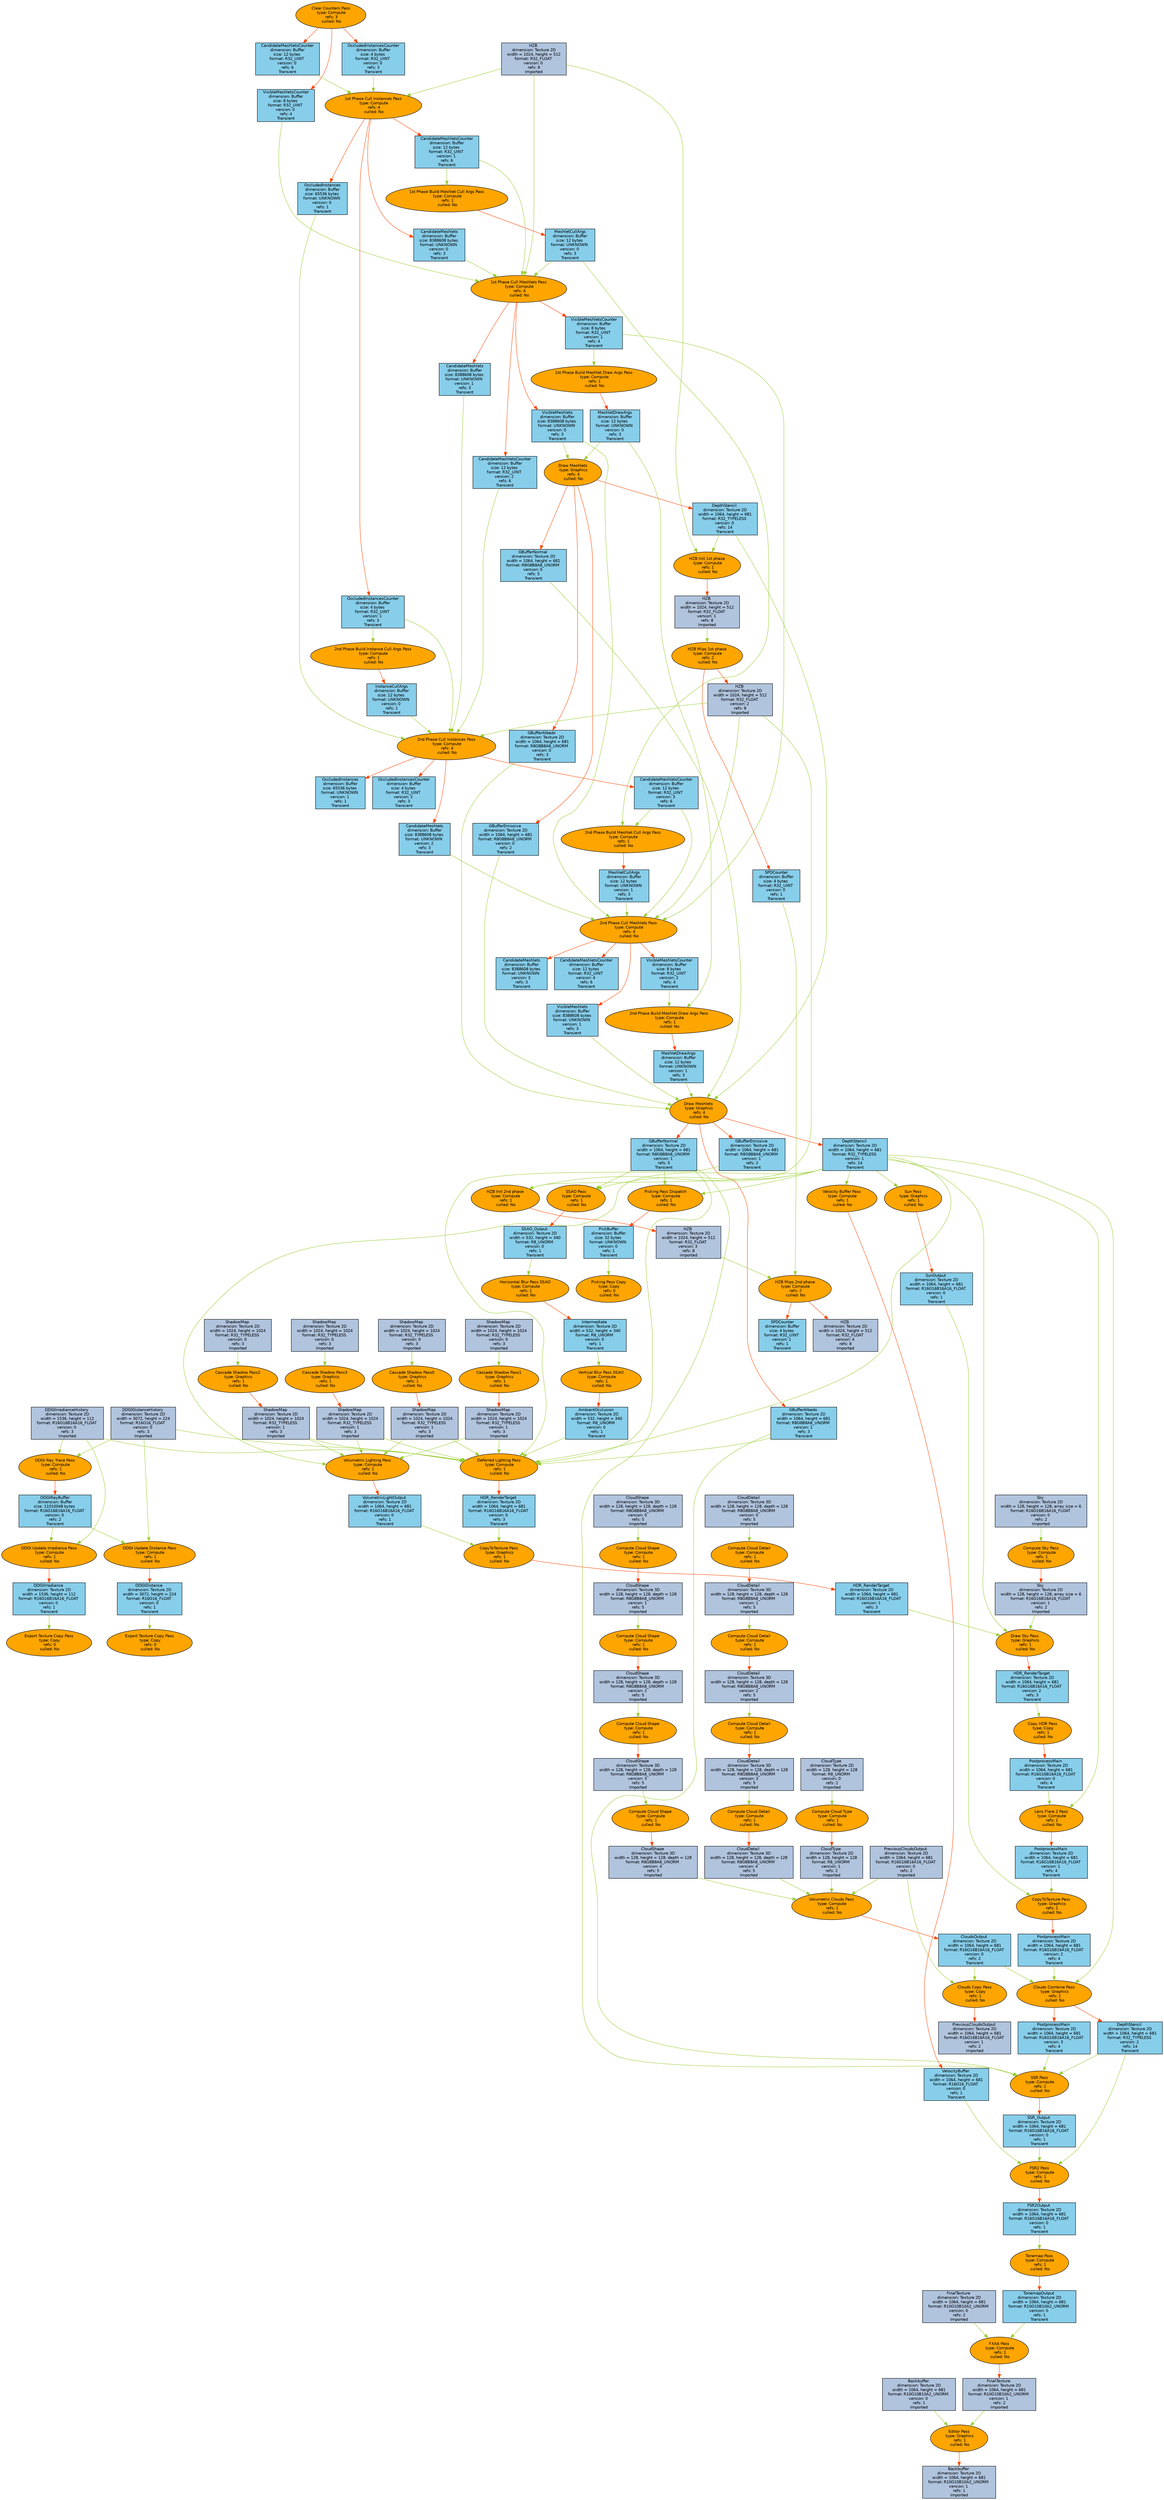 digraph RenderGraph{ 
graph [style=invis, rankdir="TB", ordering=out, splines=spline]
node [shape=record, fontname="helvetica", fontsize=10, margin="0.2,0.03"]

P0 [shape="ellipse", style="rounded,filled",fillcolor=orange, label=<Compute Sky Pass<br/> type: Compute<br/> refs: 1<br/> culled: No>] 
T1_0 [shape="box", style="filled",fillcolor=lightsteelblue, label=<Sky <br/>dimension: Texture 2D<br/>width = 128, height = 128, array size = 6<br/>format: R16G16B16A16_FLOAT <br/>version: 0 <br/>refs: 2<br/>Imported>] 
T1_1 [shape="box", style="filled",fillcolor=lightsteelblue, label=<Sky <br/>dimension: Texture 2D<br/>width = 128, height = 128, array size = 6<br/>format: R16G16B16A16_FLOAT <br/>version: 1 <br/>refs: 2<br/>Imported>] 
P1 [shape="ellipse", style="rounded,filled",fillcolor=orange, label=<Clear Counters Pass<br/> type: Compute<br/> refs: 3<br/> culled: No>] 
B0_0 [shape="box", style="filled",fillcolor=skyblue, label=<CandidateMeshletsCounter<br/>dimension: Buffer<br/>size: 12 bytes <br/>format: R32_UINT <br/>version: 0 <br/>refs: 6<br/>Transient>] 
B1_0 [shape="box", style="filled",fillcolor=skyblue, label=<VisibleMeshletsCounter<br/>dimension: Buffer<br/>size: 8 bytes <br/>format: R32_UINT <br/>version: 0 <br/>refs: 4<br/>Transient>] 
B2_0 [shape="box", style="filled",fillcolor=skyblue, label=<OccludedInstancesCounter<br/>dimension: Buffer<br/>size: 4 bytes <br/>format: R32_UINT <br/>version: 0 <br/>refs: 3<br/>Transient>] 
P17 [shape="ellipse", style="rounded,filled",fillcolor=orange, label=<DDGI Ray Trace Pass<br/> type: Compute<br/> refs: 1<br/> culled: No>] 
T7_0 [shape="box", style="filled",fillcolor=lightsteelblue, label=<DDGIIrradianceHistory <br/>dimension: Texture 2D<br/>width = 1536, height = 112<br/>format: R16G16B16A16_FLOAT <br/>version: 0 <br/>refs: 3<br/>Imported>] 
T8_0 [shape="box", style="filled",fillcolor=lightsteelblue, label=<DDGIDistanceHistory <br/>dimension: Texture 2D<br/>width = 3072, height = 224<br/>format: R16G16_FLOAT <br/>version: 0 <br/>refs: 3<br/>Imported>] 
B10_0 [shape="box", style="filled",fillcolor=skyblue, label=<DDGIRayBuffer<br/>dimension: Buffer<br/>size: 11010048 bytes <br/>format: R16G16B16A16_FLOAT <br/>version: 0 <br/>refs: 2<br/>Transient>] 
P25 [shape="ellipse", style="rounded,filled",fillcolor=orange, label=<Cascade Shadow Pass0<br/> type: Graphics<br/> refs: 1<br/> culled: No>] 
T14_0 [shape="box", style="filled",fillcolor=lightsteelblue, label=<ShadowMap <br/>dimension: Texture 2D<br/>width = 1024, height = 1024<br/>format: R32_TYPELESS <br/>version: 0 <br/>refs: 3<br/>Imported>] 
T14_1 [shape="box", style="filled",fillcolor=lightsteelblue, label=<ShadowMap <br/>dimension: Texture 2D<br/>width = 1024, height = 1024<br/>format: R32_TYPELESS <br/>version: 1 <br/>refs: 3<br/>Imported>] 
P26 [shape="ellipse", style="rounded,filled",fillcolor=orange, label=<Cascade Shadow Pass1<br/> type: Graphics<br/> refs: 1<br/> culled: No>] 
T15_0 [shape="box", style="filled",fillcolor=lightsteelblue, label=<ShadowMap <br/>dimension: Texture 2D<br/>width = 1024, height = 1024<br/>format: R32_TYPELESS <br/>version: 0 <br/>refs: 3<br/>Imported>] 
T15_1 [shape="box", style="filled",fillcolor=lightsteelblue, label=<ShadowMap <br/>dimension: Texture 2D<br/>width = 1024, height = 1024<br/>format: R32_TYPELESS <br/>version: 1 <br/>refs: 3<br/>Imported>] 
P27 [shape="ellipse", style="rounded,filled",fillcolor=orange, label=<Cascade Shadow Pass2<br/> type: Graphics<br/> refs: 1<br/> culled: No>] 
T16_0 [shape="box", style="filled",fillcolor=lightsteelblue, label=<ShadowMap <br/>dimension: Texture 2D<br/>width = 1024, height = 1024<br/>format: R32_TYPELESS <br/>version: 0 <br/>refs: 3<br/>Imported>] 
T16_1 [shape="box", style="filled",fillcolor=lightsteelblue, label=<ShadowMap <br/>dimension: Texture 2D<br/>width = 1024, height = 1024<br/>format: R32_TYPELESS <br/>version: 1 <br/>refs: 3<br/>Imported>] 
P28 [shape="ellipse", style="rounded,filled",fillcolor=orange, label=<Cascade Shadow Pass3<br/> type: Graphics<br/> refs: 1<br/> culled: No>] 
T17_0 [shape="box", style="filled",fillcolor=lightsteelblue, label=<ShadowMap <br/>dimension: Texture 2D<br/>width = 1024, height = 1024<br/>format: R32_TYPELESS <br/>version: 0 <br/>refs: 3<br/>Imported>] 
T17_1 [shape="box", style="filled",fillcolor=lightsteelblue, label=<ShadowMap <br/>dimension: Texture 2D<br/>width = 1024, height = 1024<br/>format: R32_TYPELESS <br/>version: 1 <br/>refs: 3<br/>Imported>] 
P40 [shape="ellipse", style="rounded,filled",fillcolor=orange, label=<Compute Cloud Shape<br/> type: Compute<br/> refs: 1<br/> culled: No>] 
T24_0 [shape="box", style="filled",fillcolor=lightsteelblue, label=<CloudShape <br/>dimension: Texture 3D<br/>width = 128, height = 128, depth = 128<br/>format: R8G8B8A8_UNORM <br/>version: 0 <br/>refs: 5<br/>Imported>] 
T24_1 [shape="box", style="filled",fillcolor=lightsteelblue, label=<CloudShape <br/>dimension: Texture 3D<br/>width = 128, height = 128, depth = 128<br/>format: R8G8B8A8_UNORM <br/>version: 1 <br/>refs: 5<br/>Imported>] 
P44 [shape="ellipse", style="rounded,filled",fillcolor=orange, label=<Compute Cloud Detail<br/> type: Compute<br/> refs: 1<br/> culled: No>] 
T25_0 [shape="box", style="filled",fillcolor=lightsteelblue, label=<CloudDetail <br/>dimension: Texture 3D<br/>width = 128, height = 128, depth = 128<br/>format: R8G8B8A8_UNORM <br/>version: 0 <br/>refs: 5<br/>Imported>] 
T25_1 [shape="box", style="filled",fillcolor=lightsteelblue, label=<CloudDetail <br/>dimension: Texture 3D<br/>width = 128, height = 128, depth = 128<br/>format: R8G8B8A8_UNORM <br/>version: 1 <br/>refs: 5<br/>Imported>] 
P48 [shape="ellipse", style="rounded,filled",fillcolor=orange, label=<Compute Cloud Type<br/> type: Compute<br/> refs: 1<br/> culled: No>] 
T26_0 [shape="box", style="filled",fillcolor=lightsteelblue, label=<CloudType <br/>dimension: Texture 2D<br/>width = 128, height = 128<br/>format: R8_UNORM <br/>version: 0 <br/>refs: 2<br/>Imported>] 
T26_1 [shape="box", style="filled",fillcolor=lightsteelblue, label=<CloudType <br/>dimension: Texture 2D<br/>width = 128, height = 128<br/>format: R8_UNORM <br/>version: 1 <br/>refs: 2<br/>Imported>] 
P2 [shape="ellipse", style="rounded,filled",fillcolor=orange, label=<1st Phase Cull Instances Pass<br/> type: Compute<br/> refs: 4<br/> culled: No>] 
T2_0 [shape="box", style="filled",fillcolor=lightsteelblue, label=<HZB <br/>dimension: Texture 2D<br/>width = 1024, height = 512<br/>format: R32_FLOAT <br/>version: 0 <br/>refs: 8<br/>Imported>] 
B4_0 [shape="box", style="filled",fillcolor=skyblue, label=<OccludedInstances<br/>dimension: Buffer<br/>size: 65536 bytes <br/>format: UNKNOWN <br/>version: 0 <br/>refs: 1<br/>Transient>] 
B2_1 [shape="box", style="filled",fillcolor=skyblue, label=<OccludedInstancesCounter<br/>dimension: Buffer<br/>size: 4 bytes <br/>format: R32_UINT <br/>version: 1 <br/>refs: 3<br/>Transient>] 
B3_0 [shape="box", style="filled",fillcolor=skyblue, label=<CandidateMeshlets<br/>dimension: Buffer<br/>size: 8388608 bytes <br/>format: UNKNOWN <br/>version: 0 <br/>refs: 3<br/>Transient>] 
B0_1 [shape="box", style="filled",fillcolor=skyblue, label=<CandidateMeshletsCounter<br/>dimension: Buffer<br/>size: 12 bytes <br/>format: R32_UINT <br/>version: 1 <br/>refs: 6<br/>Transient>] 
P18 [shape="ellipse", style="rounded,filled",fillcolor=orange, label=<DDGI Update Irradiance Pass<br/> type: Compute<br/> refs: 1<br/> culled: No>] 
T9_0 [shape="box", style="filled",fillcolor=skyblue, label=<DDGIIrradiance <br/>dimension: Texture 2D<br/>width = 1536, height = 112<br/>format: R16G16B16A16_FLOAT <br/>version: 0 <br/>refs: 1<br/>Transient>] 
P19 [shape="ellipse", style="rounded,filled",fillcolor=orange, label=<DDGI Update Distance Pass<br/> type: Compute<br/> refs: 1<br/> culled: No>] 
T10_0 [shape="box", style="filled",fillcolor=skyblue, label=<DDGIDistance <br/>dimension: Texture 2D<br/>width = 3072, height = 224<br/>format: R16G16_FLOAT <br/>version: 0 <br/>refs: 1<br/>Transient>] 
P41 [shape="ellipse", style="rounded,filled",fillcolor=orange, label=<Compute Cloud Shape<br/> type: Compute<br/> refs: 1<br/> culled: No>] 
T24_2 [shape="box", style="filled",fillcolor=lightsteelblue, label=<CloudShape <br/>dimension: Texture 3D<br/>width = 128, height = 128, depth = 128<br/>format: R8G8B8A8_UNORM <br/>version: 2 <br/>refs: 5<br/>Imported>] 
P45 [shape="ellipse", style="rounded,filled",fillcolor=orange, label=<Compute Cloud Detail<br/> type: Compute<br/> refs: 1<br/> culled: No>] 
T25_2 [shape="box", style="filled",fillcolor=lightsteelblue, label=<CloudDetail <br/>dimension: Texture 3D<br/>width = 128, height = 128, depth = 128<br/>format: R8G8B8A8_UNORM <br/>version: 2 <br/>refs: 5<br/>Imported>] 
P3 [shape="ellipse", style="rounded,filled",fillcolor=orange, label=<1st Phase Build Meshlet Cull Args Pass<br/> type: Compute<br/> refs: 1<br/> culled: No>] 
B5_0 [shape="box", style="filled",fillcolor=skyblue, label=<MeshletCullArgs<br/>dimension: Buffer<br/>size: 12 bytes <br/>format: UNKNOWN <br/>version: 0 <br/>refs: 3<br/>Transient>] 
P9 [shape="ellipse", style="rounded,filled",fillcolor=orange, label=<2nd Phase Build Instance Cull Args Pass<br/> type: Compute<br/> refs: 1<br/> culled: No>] 
B9_0 [shape="box", style="filled",fillcolor=skyblue, label=<InstanceCullArgs<br/>dimension: Buffer<br/>size: 12 bytes <br/>format: UNKNOWN <br/>version: 0 <br/>refs: 1<br/>Transient>] 
P20 [shape="ellipse", style="rounded,filled",fillcolor=orange, label=<Export Texture Copy Pass<br/> type: Copy<br/> refs: 0<br/> culled: No>] 
P21 [shape="ellipse", style="rounded,filled",fillcolor=orange, label=<Export Texture Copy Pass<br/> type: Copy<br/> refs: 0<br/> culled: No>] 
P42 [shape="ellipse", style="rounded,filled",fillcolor=orange, label=<Compute Cloud Shape<br/> type: Compute<br/> refs: 1<br/> culled: No>] 
T24_3 [shape="box", style="filled",fillcolor=lightsteelblue, label=<CloudShape <br/>dimension: Texture 3D<br/>width = 128, height = 128, depth = 128<br/>format: R8G8B8A8_UNORM <br/>version: 3 <br/>refs: 5<br/>Imported>] 
P46 [shape="ellipse", style="rounded,filled",fillcolor=orange, label=<Compute Cloud Detail<br/> type: Compute<br/> refs: 1<br/> culled: No>] 
T25_3 [shape="box", style="filled",fillcolor=lightsteelblue, label=<CloudDetail <br/>dimension: Texture 3D<br/>width = 128, height = 128, depth = 128<br/>format: R8G8B8A8_UNORM <br/>version: 3 <br/>refs: 5<br/>Imported>] 
P4 [shape="ellipse", style="rounded,filled",fillcolor=orange, label=<1st Phase Cull Meshlets Pass<br/> type: Compute<br/> refs: 4<br/> culled: No>] 
B3_1 [shape="box", style="filled",fillcolor=skyblue, label=<CandidateMeshlets<br/>dimension: Buffer<br/>size: 8388608 bytes <br/>format: UNKNOWN <br/>version: 1 <br/>refs: 3<br/>Transient>] 
B0_2 [shape="box", style="filled",fillcolor=skyblue, label=<CandidateMeshletsCounter<br/>dimension: Buffer<br/>size: 12 bytes <br/>format: R32_UINT <br/>version: 2 <br/>refs: 6<br/>Transient>] 
B6_0 [shape="box", style="filled",fillcolor=skyblue, label=<VisibleMeshlets<br/>dimension: Buffer<br/>size: 8388608 bytes <br/>format: UNKNOWN <br/>version: 0 <br/>refs: 3<br/>Transient>] 
B1_1 [shape="box", style="filled",fillcolor=skyblue, label=<VisibleMeshletsCounter<br/>dimension: Buffer<br/>size: 8 bytes <br/>format: R32_UINT <br/>version: 1 <br/>refs: 4<br/>Transient>] 
P43 [shape="ellipse", style="rounded,filled",fillcolor=orange, label=<Compute Cloud Shape<br/> type: Compute<br/> refs: 1<br/> culled: No>] 
T24_4 [shape="box", style="filled",fillcolor=lightsteelblue, label=<CloudShape <br/>dimension: Texture 3D<br/>width = 128, height = 128, depth = 128<br/>format: R8G8B8A8_UNORM <br/>version: 4 <br/>refs: 5<br/>Imported>] 
P47 [shape="ellipse", style="rounded,filled",fillcolor=orange, label=<Compute Cloud Detail<br/> type: Compute<br/> refs: 1<br/> culled: No>] 
T25_4 [shape="box", style="filled",fillcolor=lightsteelblue, label=<CloudDetail <br/>dimension: Texture 3D<br/>width = 128, height = 128, depth = 128<br/>format: R8G8B8A8_UNORM <br/>version: 4 <br/>refs: 5<br/>Imported>] 
P5 [shape="ellipse", style="rounded,filled",fillcolor=orange, label=<1st Phase Build Meshlet Draw Args Pass<br/> type: Compute<br/> refs: 1<br/> culled: No>] 
B7_0 [shape="box", style="filled",fillcolor=skyblue, label=<MeshletDrawArgs<br/>dimension: Buffer<br/>size: 12 bytes <br/>format: UNKNOWN <br/>version: 0 <br/>refs: 3<br/>Transient>] 
P49 [shape="ellipse", style="rounded,filled",fillcolor=orange, label=<Volumetric Clouds Pass<br/> type: Compute<br/> refs: 1<br/> culled: No>] 
T23_0 [shape="box", style="filled",fillcolor=lightsteelblue, label=<PreviousCloudsOutput <br/>dimension: Texture 2D<br/>width = 1064, height = 681<br/>format: R16G16B16A16_FLOAT <br/>version: 0 <br/>refs: 2<br/>Imported>] 
T27_0 [shape="box", style="filled",fillcolor=skyblue, label=<CloudsOutput <br/>dimension: Texture 2D<br/>width = 1064, height = 681<br/>format: R16G16B16A16_FLOAT <br/>version: 0 <br/>refs: 2<br/>Transient>] 
P6 [shape="ellipse", style="rounded,filled",fillcolor=orange, label=<Draw Meshlets<br/> type: Graphics<br/> refs: 4<br/> culled: No>] 
T3_0 [shape="box", style="filled",fillcolor=skyblue, label=<GBufferNormal <br/>dimension: Texture 2D<br/>width = 1064, height = 681<br/>format: R8G8B8A8_UNORM <br/>version: 0 <br/>refs: 5<br/>Transient>] 
T4_0 [shape="box", style="filled",fillcolor=skyblue, label=<GBufferAlbedo <br/>dimension: Texture 2D<br/>width = 1064, height = 681<br/>format: R8G8B8A8_UNORM <br/>version: 0 <br/>refs: 3<br/>Transient>] 
T5_0 [shape="box", style="filled",fillcolor=skyblue, label=<GBufferEmissive <br/>dimension: Texture 2D<br/>width = 1064, height = 681<br/>format: R8G8B8A8_UNORM <br/>version: 0 <br/>refs: 2<br/>Transient>] 
T6_0 [shape="box", style="filled",fillcolor=skyblue, label=<DepthStencil <br/>dimension: Texture 2D<br/>width = 1064, height = 681<br/>format: R32_TYPELESS <br/>version: 0 <br/>refs: 14<br/>Transient>] 
P50 [shape="ellipse", style="rounded,filled",fillcolor=orange, label=<Clouds Copy Pass<br/> type: Copy<br/> refs: 1<br/> culled: No>] 
T23_1 [shape="box", style="filled",fillcolor=lightsteelblue, label=<PreviousCloudsOutput <br/>dimension: Texture 2D<br/>width = 1064, height = 681<br/>format: R16G16B16A16_FLOAT <br/>version: 1 <br/>refs: 2<br/>Imported>] 
P7 [shape="ellipse", style="rounded,filled",fillcolor=orange, label=<HZB Init 1st phase<br/> type: Compute<br/> refs: 1<br/> culled: No>] 
T2_1 [shape="box", style="filled",fillcolor=lightsteelblue, label=<HZB <br/>dimension: Texture 2D<br/>width = 1024, height = 512<br/>format: R32_FLOAT <br/>version: 1 <br/>refs: 8<br/>Imported>] 
P8 [shape="ellipse", style="rounded,filled",fillcolor=orange, label=<HZB Mips 1st phase<br/> type: Compute<br/> refs: 2<br/> culled: No>] 
B8_0 [shape="box", style="filled",fillcolor=skyblue, label=<SPDCounter<br/>dimension: Buffer<br/>size: 4 bytes <br/>format: R32_UINT <br/>version: 0 <br/>refs: 1<br/>Transient>] 
T2_2 [shape="box", style="filled",fillcolor=lightsteelblue, label=<HZB <br/>dimension: Texture 2D<br/>width = 1024, height = 512<br/>format: R32_FLOAT <br/>version: 2 <br/>refs: 8<br/>Imported>] 
P10 [shape="ellipse", style="rounded,filled",fillcolor=orange, label=<2nd Phase Cull Instances Pass<br/> type: Compute<br/> refs: 4<br/> culled: No>] 
B4_1 [shape="box", style="filled",fillcolor=skyblue, label=<OccludedInstances<br/>dimension: Buffer<br/>size: 65536 bytes <br/>format: UNKNOWN <br/>version: 1 <br/>refs: 1<br/>Transient>] 
B2_2 [shape="box", style="filled",fillcolor=skyblue, label=<OccludedInstancesCounter<br/>dimension: Buffer<br/>size: 4 bytes <br/>format: R32_UINT <br/>version: 2 <br/>refs: 3<br/>Transient>] 
B3_2 [shape="box", style="filled",fillcolor=skyblue, label=<CandidateMeshlets<br/>dimension: Buffer<br/>size: 8388608 bytes <br/>format: UNKNOWN <br/>version: 2 <br/>refs: 3<br/>Transient>] 
B0_3 [shape="box", style="filled",fillcolor=skyblue, label=<CandidateMeshletsCounter<br/>dimension: Buffer<br/>size: 12 bytes <br/>format: R32_UINT <br/>version: 3 <br/>refs: 6<br/>Transient>] 
P11 [shape="ellipse", style="rounded,filled",fillcolor=orange, label=<2nd Phase Build Meshlet Cull Args Pass<br/> type: Compute<br/> refs: 1<br/> culled: No>] 
B5_1 [shape="box", style="filled",fillcolor=skyblue, label=<MeshletCullArgs<br/>dimension: Buffer<br/>size: 12 bytes <br/>format: UNKNOWN <br/>version: 1 <br/>refs: 3<br/>Transient>] 
P12 [shape="ellipse", style="rounded,filled",fillcolor=orange, label=<2nd Phase Cull Meshlets Pass<br/> type: Compute<br/> refs: 4<br/> culled: No>] 
B3_3 [shape="box", style="filled",fillcolor=skyblue, label=<CandidateMeshlets<br/>dimension: Buffer<br/>size: 8388608 bytes <br/>format: UNKNOWN <br/>version: 3 <br/>refs: 3<br/>Transient>] 
B0_4 [shape="box", style="filled",fillcolor=skyblue, label=<CandidateMeshletsCounter<br/>dimension: Buffer<br/>size: 12 bytes <br/>format: R32_UINT <br/>version: 4 <br/>refs: 6<br/>Transient>] 
B6_1 [shape="box", style="filled",fillcolor=skyblue, label=<VisibleMeshlets<br/>dimension: Buffer<br/>size: 8388608 bytes <br/>format: UNKNOWN <br/>version: 1 <br/>refs: 3<br/>Transient>] 
B1_2 [shape="box", style="filled",fillcolor=skyblue, label=<VisibleMeshletsCounter<br/>dimension: Buffer<br/>size: 8 bytes <br/>format: R32_UINT <br/>version: 2 <br/>refs: 4<br/>Transient>] 
P13 [shape="ellipse", style="rounded,filled",fillcolor=orange, label=<2nd Phase Build Meshlet Draw Args Pass<br/> type: Compute<br/> refs: 1<br/> culled: No>] 
B7_1 [shape="box", style="filled",fillcolor=skyblue, label=<MeshletDrawArgs<br/>dimension: Buffer<br/>size: 12 bytes <br/>format: UNKNOWN <br/>version: 1 <br/>refs: 3<br/>Transient>] 
P14 [shape="ellipse", style="rounded,filled",fillcolor=orange, label=<Draw Meshlets<br/> type: Graphics<br/> refs: 4<br/> culled: No>] 
T3_1 [shape="box", style="filled",fillcolor=skyblue, label=<GBufferNormal <br/>dimension: Texture 2D<br/>width = 1064, height = 681<br/>format: R8G8B8A8_UNORM <br/>version: 1 <br/>refs: 5<br/>Transient>] 
T4_1 [shape="box", style="filled",fillcolor=skyblue, label=<GBufferAlbedo <br/>dimension: Texture 2D<br/>width = 1064, height = 681<br/>format: R8G8B8A8_UNORM <br/>version: 1 <br/>refs: 3<br/>Transient>] 
T5_1 [shape="box", style="filled",fillcolor=skyblue, label=<GBufferEmissive <br/>dimension: Texture 2D<br/>width = 1064, height = 681<br/>format: R8G8B8A8_UNORM <br/>version: 1 <br/>refs: 2<br/>Transient>] 
T6_1 [shape="box", style="filled",fillcolor=skyblue, label=<DepthStencil <br/>dimension: Texture 2D<br/>width = 1064, height = 681<br/>format: R32_TYPELESS <br/>version: 1 <br/>refs: 14<br/>Transient>] 
P15 [shape="ellipse", style="rounded,filled",fillcolor=orange, label=<HZB Init 2nd phase<br/> type: Compute<br/> refs: 1<br/> culled: No>] 
T2_3 [shape="box", style="filled",fillcolor=lightsteelblue, label=<HZB <br/>dimension: Texture 2D<br/>width = 1024, height = 512<br/>format: R32_FLOAT <br/>version: 3 <br/>refs: 8<br/>Imported>] 
P22 [shape="ellipse", style="rounded,filled",fillcolor=orange, label=<SSAO Pass<br/> type: Compute<br/> refs: 1<br/> culled: No>] 
T11_0 [shape="box", style="filled",fillcolor=skyblue, label=<SSAO_Output <br/>dimension: Texture 2D<br/>width = 532, height = 340<br/>format: R8_UNORM <br/>version: 0 <br/>refs: 1<br/>Transient>] 
P30 [shape="ellipse", style="rounded,filled",fillcolor=orange, label=<Volumetric Lighting Pass<br/> type: Compute<br/> refs: 1<br/> culled: No>] 
T19_0 [shape="box", style="filled",fillcolor=skyblue, label=<VolumetricLightOutput <br/>dimension: Texture 2D<br/>width = 1064, height = 681<br/>format: R16G16B16A16_FLOAT <br/>version: 0 <br/>refs: 1<br/>Transient>] 
P33 [shape="ellipse", style="rounded,filled",fillcolor=orange, label=<Picking Pass Dispatch<br/> type: Compute<br/> refs: 1<br/> culled: No>] 
B11_0 [shape="box", style="filled",fillcolor=skyblue, label=<PickBuffer<br/>dimension: Buffer<br/>size: 32 bytes <br/>format: UNKNOWN <br/>version: 0 <br/>refs: 1<br/>Transient>] 
P35 [shape="ellipse", style="rounded,filled",fillcolor=orange, label=<Velocity Buffer Pass<br/> type: Compute<br/> refs: 1<br/> culled: No>] 
T20_0 [shape="box", style="filled",fillcolor=skyblue, label=<VelocityBuffer <br/>dimension: Texture 2D<br/>width = 1064, height = 681<br/>format: R16G16_FLOAT <br/>version: 0 <br/>refs: 1<br/>Transient>] 
P38 [shape="ellipse", style="rounded,filled",fillcolor=orange, label=<Sun Pass<br/> type: Graphics<br/> refs: 1<br/> culled: No>] 
T22_0 [shape="box", style="filled",fillcolor=skyblue, label=<SunOutput <br/>dimension: Texture 2D<br/>width = 1064, height = 681<br/>format: R16G16B16A16_FLOAT <br/>version: 0 <br/>refs: 1<br/>Transient>] 
P16 [shape="ellipse", style="rounded,filled",fillcolor=orange, label=<HZB Mips 2nd phase<br/> type: Compute<br/> refs: 2<br/> culled: No>] 
B8_1 [shape="box", style="filled",fillcolor=skyblue, label=<SPDCounter<br/>dimension: Buffer<br/>size: 4 bytes <br/>format: R32_UINT <br/>version: 1 <br/>refs: 1<br/>Transient>] 
T2_4 [shape="box", style="filled",fillcolor=lightsteelblue, label=<HZB <br/>dimension: Texture 2D<br/>width = 1024, height = 512<br/>format: R32_FLOAT <br/>version: 4 <br/>refs: 8<br/>Imported>] 
P23 [shape="ellipse", style="rounded,filled",fillcolor=orange, label=<Horizontal Blur Pass SSAO<br/> type: Compute<br/> refs: 1<br/> culled: No>] 
T12_0 [shape="box", style="filled",fillcolor=skyblue, label=<Intermediate <br/>dimension: Texture 2D<br/>width = 532, height = 340<br/>format: R8_UNORM <br/>version: 0 <br/>refs: 1<br/>Transient>] 
P34 [shape="ellipse", style="rounded,filled",fillcolor=orange, label=<Picking Pass Copy<br/> type: Copy<br/> refs: 0<br/> culled: No>] 
P24 [shape="ellipse", style="rounded,filled",fillcolor=orange, label=<Vertical Blur Pass SSAO<br/> type: Compute<br/> refs: 1<br/> culled: No>] 
T13_0 [shape="box", style="filled",fillcolor=skyblue, label=<AmbientOcclusion <br/>dimension: Texture 2D<br/>width = 532, height = 340<br/>format: R8_UNORM <br/>version: 0 <br/>refs: 1<br/>Transient>] 
P29 [shape="ellipse", style="rounded,filled",fillcolor=orange, label=<Deferred Lighting Pass<br/> type: Compute<br/> refs: 1<br/> culled: No>] 
T18_0 [shape="box", style="filled",fillcolor=skyblue, label=<HDR_RenderTarget <br/>dimension: Texture 2D<br/>width = 1064, height = 681<br/>format: R16G16B16A16_FLOAT <br/>version: 0 <br/>refs: 3<br/>Transient>] 
P31 [shape="ellipse", style="rounded,filled",fillcolor=orange, label=<CopyToTexture Pass<br/> type: Graphics<br/> refs: 1<br/> culled: No>] 
T18_1 [shape="box", style="filled",fillcolor=skyblue, label=<HDR_RenderTarget <br/>dimension: Texture 2D<br/>width = 1064, height = 681<br/>format: R16G16B16A16_FLOAT <br/>version: 1 <br/>refs: 3<br/>Transient>] 
P32 [shape="ellipse", style="rounded,filled",fillcolor=orange, label=<Draw Sky Pass<br/> type: Graphics<br/> refs: 1<br/> culled: No>] 
T18_2 [shape="box", style="filled",fillcolor=skyblue, label=<HDR_RenderTarget <br/>dimension: Texture 2D<br/>width = 1064, height = 681<br/>format: R16G16B16A16_FLOAT <br/>version: 2 <br/>refs: 3<br/>Transient>] 
P36 [shape="ellipse", style="rounded,filled",fillcolor=orange, label=<Copy HDR Pass<br/> type: Copy<br/> refs: 1<br/> culled: No>] 
T21_0 [shape="box", style="filled",fillcolor=skyblue, label=<PostprocessMain <br/>dimension: Texture 2D<br/>width = 1064, height = 681<br/>format: R16G16B16A16_FLOAT <br/>version: 0 <br/>refs: 4<br/>Transient>] 
P37 [shape="ellipse", style="rounded,filled",fillcolor=orange, label=<Lens Flare 2 Pass<br/> type: Compute<br/> refs: 1<br/> culled: No>] 
T21_1 [shape="box", style="filled",fillcolor=skyblue, label=<PostprocessMain <br/>dimension: Texture 2D<br/>width = 1064, height = 681<br/>format: R16G16B16A16_FLOAT <br/>version: 1 <br/>refs: 4<br/>Transient>] 
P39 [shape="ellipse", style="rounded,filled",fillcolor=orange, label=<CopyToTexture Pass<br/> type: Graphics<br/> refs: 1<br/> culled: No>] 
T21_2 [shape="box", style="filled",fillcolor=skyblue, label=<PostprocessMain <br/>dimension: Texture 2D<br/>width = 1064, height = 681<br/>format: R16G16B16A16_FLOAT <br/>version: 2 <br/>refs: 4<br/>Transient>] 
P51 [shape="ellipse", style="rounded,filled",fillcolor=orange, label=<Clouds Combine Pass<br/> type: Graphics<br/> refs: 2<br/> culled: No>] 
T21_3 [shape="box", style="filled",fillcolor=skyblue, label=<PostprocessMain <br/>dimension: Texture 2D<br/>width = 1064, height = 681<br/>format: R16G16B16A16_FLOAT <br/>version: 3 <br/>refs: 4<br/>Transient>] 
T6_2 [shape="box", style="filled",fillcolor=skyblue, label=<DepthStencil <br/>dimension: Texture 2D<br/>width = 1064, height = 681<br/>format: R32_TYPELESS <br/>version: 2 <br/>refs: 14<br/>Transient>] 
P52 [shape="ellipse", style="rounded,filled",fillcolor=orange, label=<SSR Pass<br/> type: Compute<br/> refs: 1<br/> culled: No>] 
T28_0 [shape="box", style="filled",fillcolor=skyblue, label=<SSR_Output <br/>dimension: Texture 2D<br/>width = 1064, height = 681<br/>format: R16G16B16A16_FLOAT <br/>version: 0 <br/>refs: 1<br/>Transient>] 
P53 [shape="ellipse", style="rounded,filled",fillcolor=orange, label=<FSR2 Pass<br/> type: Compute<br/> refs: 1<br/> culled: No>] 
T29_0 [shape="box", style="filled",fillcolor=skyblue, label=<FSR2Output <br/>dimension: Texture 2D<br/>width = 1064, height = 681<br/>format: R16G16B16A16_FLOAT <br/>version: 0 <br/>refs: 1<br/>Transient>] 
P54 [shape="ellipse", style="rounded,filled",fillcolor=orange, label=<Tonemap Pass<br/> type: Compute<br/> refs: 1<br/> culled: No>] 
T31_0 [shape="box", style="filled",fillcolor=skyblue, label=<TonemapOutput <br/>dimension: Texture 2D<br/>width = 1064, height = 681<br/>format: R10G10B10A2_UNORM <br/>version: 0 <br/>refs: 1<br/>Transient>] 
P55 [shape="ellipse", style="rounded,filled",fillcolor=orange, label=<FXAA Pass<br/> type: Compute<br/> refs: 1<br/> culled: No>] 
T30_0 [shape="box", style="filled",fillcolor=lightsteelblue, label=<FinalTexture <br/>dimension: Texture 2D<br/>width = 1064, height = 681<br/>format: R10G10B10A2_UNORM <br/>version: 0 <br/>refs: 2<br/>Imported>] 
T30_1 [shape="box", style="filled",fillcolor=lightsteelblue, label=<FinalTexture <br/>dimension: Texture 2D<br/>width = 1064, height = 681<br/>format: R10G10B10A2_UNORM <br/>version: 1 <br/>refs: 2<br/>Imported>] 
P56 [shape="ellipse", style="rounded,filled",fillcolor=orange, label=<Editor Pass<br/> type: Graphics<br/> refs: 1<br/> culled: No>] 
T0_0 [shape="box", style="filled",fillcolor=lightsteelblue, label=<Backbuffer <br/>dimension: Texture 2D<br/>width = 1064, height = 681<br/>format: R10G10B10A2_UNORM <br/>version: 0 <br/>refs: 1<br/>Imported>] 
T0_1 [shape="box", style="filled",fillcolor=lightsteelblue, label=<Backbuffer <br/>dimension: Texture 2D<br/>width = 1064, height = 681<br/>format: R10G10B10A2_UNORM <br/>version: 1 <br/>refs: 1<br/>Imported>] 

{T1_0}->P0 [color=olivedrab3]
P0->{T1_1} [color=orangered]
{}->P1 [color=olivedrab3]
P1->{B0_0,B1_0,B2_0} [color=orangered]
{T7_0,T8_0}->P17 [color=olivedrab3]
P17->{B10_0} [color=orangered]
{T14_0}->P25 [color=olivedrab3]
P25->{T14_1} [color=orangered]
{T15_0}->P26 [color=olivedrab3]
P26->{T15_1} [color=orangered]
{T16_0}->P27 [color=olivedrab3]
P27->{T16_1} [color=orangered]
{T17_0}->P28 [color=olivedrab3]
P28->{T17_1} [color=orangered]
{T24_0}->P40 [color=olivedrab3]
P40->{T24_1} [color=orangered]
{T25_0}->P44 [color=olivedrab3]
P44->{T25_1} [color=orangered]
{T26_0}->P48 [color=olivedrab3]
P48->{T26_1} [color=orangered]
{B2_0,B0_0,T2_0}->P2 [color=olivedrab3]
P2->{B4_0,B2_1,B3_0,B0_1} [color=orangered]
{B10_0,T7_0}->P18 [color=olivedrab3]
P18->{T9_0} [color=orangered]
{B10_0,T8_0}->P19 [color=olivedrab3]
P19->{T10_0} [color=orangered]
{T24_1}->P41 [color=olivedrab3]
P41->{T24_2} [color=orangered]
{T25_1}->P45 [color=olivedrab3]
P45->{T25_2} [color=orangered]
{B0_1}->P3 [color=olivedrab3]
P3->{B5_0} [color=orangered]
{B2_1}->P9 [color=olivedrab3]
P9->{B9_0} [color=orangered]
{T9_0}->P20 [color=olivedrab3]
P20->{} [color=orangered]
{T10_0}->P21 [color=olivedrab3]
P21->{} [color=orangered]
{T24_2}->P42 [color=olivedrab3]
P42->{T24_3} [color=orangered]
{T25_2}->P46 [color=olivedrab3]
P46->{T25_3} [color=orangered]
{B5_0,B3_0,B0_1,B1_0,T2_0}->P4 [color=olivedrab3]
P4->{B3_1,B0_2,B6_0,B1_1} [color=orangered]
{T24_3}->P43 [color=olivedrab3]
P43->{T24_4} [color=orangered]
{T25_3}->P47 [color=olivedrab3]
P47->{T25_4} [color=orangered]
{B1_1}->P5 [color=olivedrab3]
P5->{B7_0} [color=orangered]
{T26_1,T24_4,T25_4,T23_0}->P49 [color=olivedrab3]
P49->{T27_0} [color=orangered]
{B6_0,B7_0}->P6 [color=olivedrab3]
P6->{T3_0,T4_0,T5_0,T6_0} [color=orangered]
{T23_0,T27_0}->P50 [color=olivedrab3]
P50->{T23_1} [color=orangered]
{T2_0,T6_0}->P7 [color=olivedrab3]
P7->{T2_1} [color=orangered]
{T2_1}->P8 [color=olivedrab3]
P8->{B8_0,T2_2} [color=orangered]
{B9_0,B4_0,B2_1,B3_1,B0_2,T2_2}->P10 [color=olivedrab3]
P10->{B4_1,B2_2,B3_2,B0_3} [color=orangered]
{B5_0,B0_3}->P11 [color=olivedrab3]
P11->{B5_1} [color=orangered]
{B5_1,B3_2,B0_3,B6_0,B1_1,T2_2}->P12 [color=olivedrab3]
P12->{B3_3,B0_4,B6_1,B1_2} [color=orangered]
{B7_0,B1_2}->P13 [color=olivedrab3]
P13->{B7_1} [color=orangered]
{B6_1,B7_1,T3_0,T4_0,T5_0,T6_0}->P14 [color=olivedrab3]
P14->{T3_1,T4_1,T5_1,T6_1} [color=orangered]
{T2_2,T6_1}->P15 [color=olivedrab3]
P15->{T2_3} [color=orangered]
{T3_1,T6_1}->P22 [color=olivedrab3]
P22->{T11_0} [color=orangered]
{T14_1,T6_1,T15_1,T16_1,T17_1}->P30 [color=olivedrab3]
P30->{T19_0} [color=orangered]
{T6_1,T3_1}->P33 [color=olivedrab3]
P33->{B11_0} [color=orangered]
{T6_1}->P35 [color=olivedrab3]
P35->{T20_0} [color=orangered]
{T6_1}->P38 [color=olivedrab3]
P38->{T22_0} [color=orangered]
{B8_0,T2_3}->P16 [color=olivedrab3]
P16->{B8_1,T2_4} [color=orangered]
{T11_0}->P23 [color=olivedrab3]
P23->{T12_0} [color=orangered]
{B11_0}->P34 [color=olivedrab3]
P34->{} [color=orangered]
{T12_0}->P24 [color=olivedrab3]
P24->{T13_0} [color=orangered]
{T3_1,T4_1,T13_0,T5_1,T14_1,T6_1,T15_1,T16_1,T17_1,T7_0,T8_0}->P29 [color=olivedrab3]
P29->{T18_0} [color=orangered]
{T18_0,T19_0}->P31 [color=olivedrab3]
P31->{T18_1} [color=orangered]
{T1_1,T18_1,T6_1}->P32 [color=olivedrab3]
P32->{T18_2} [color=orangered]
{T18_2}->P36 [color=olivedrab3]
P36->{T21_0} [color=orangered]
{T21_0,T6_1}->P37 [color=olivedrab3]
P37->{T21_1} [color=orangered]
{T21_1,T22_0}->P39 [color=olivedrab3]
P39->{T21_2} [color=orangered]
{T21_2,T6_1,T27_0}->P51 [color=olivedrab3]
P51->{T21_3,T6_2} [color=orangered]
{T21_3,T3_1,T4_1,T6_2}->P52 [color=olivedrab3]
P52->{T28_0} [color=orangered]
{T20_0,T28_0,T6_2}->P53 [color=olivedrab3]
P53->{T29_0} [color=orangered]
{T29_0}->P54 [color=olivedrab3]
P54->{T31_0} [color=orangered]
{T31_0,T30_0}->P55 [color=olivedrab3]
P55->{T30_1} [color=orangered]
{T30_1,T0_0}->P56 [color=olivedrab3]
P56->{T0_1} [color=orangered]

}